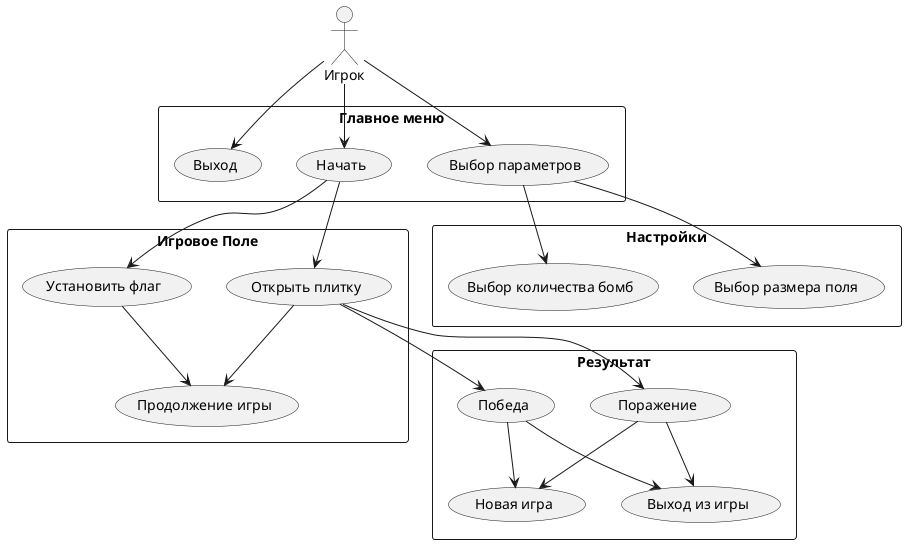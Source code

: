 @startuml
skinparam packageStyle rect
actor Игрок as Player

rectangle "Главное меню" {
    Player --> (Начать)
    Player --> (Выбор параметров)
    Player --> (Выход)
}

rectangle "Игровое Поле" {
    (Начать) --> (Открыть плитку)
    (Начать) --> (Установить флаг)
  (Открыть плитку) --> (Продолжение игры)
  (Установить флаг) --> (Продолжение игры)   
}

rectangle "Результат"{
  (Открыть плитку) --> (Поражение)
  (Открыть плитку) --> (Победа)
  (Победа) -->(Новая игра)
  (Победа) -->(Выход из игры)
  (Поражение) -->(Новая игра)
  (Поражение) -->(Выход из игры)
}

rectangle "Настройки" {
    (Выбор параметров) --> (Выбор размера поля)
    (Выбор параметров) --> (Выбор количества бомб)
}
@enduml   
